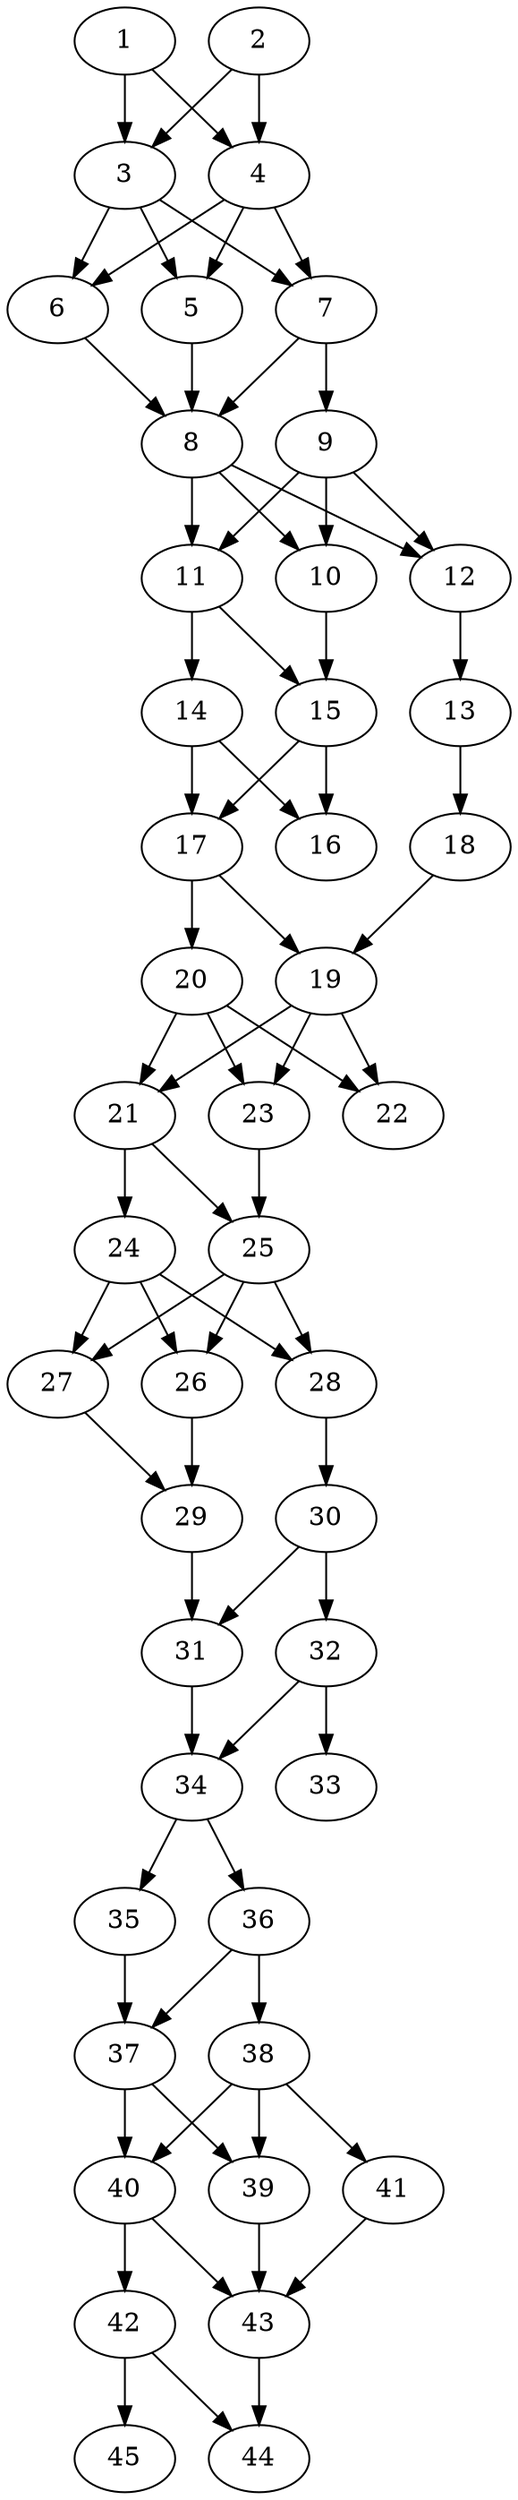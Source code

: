 // DAG automatically generated by daggen at Thu Oct  3 14:07:24 2019
// ./daggen --dot -n 45 --ccr 0.4 --fat 0.3 --regular 0.9 --density 0.9 --mindata 5242880 --maxdata 52428800 
digraph G {
  1 [size="87216640", alpha="0.12", expect_size="34886656"] 
  1 -> 3 [size ="34886656"]
  1 -> 4 [size ="34886656"]
  2 [size="85591040", alpha="0.15", expect_size="34236416"] 
  2 -> 3 [size ="34236416"]
  2 -> 4 [size ="34236416"]
  3 [size="99683840", alpha="0.04", expect_size="39873536"] 
  3 -> 5 [size ="39873536"]
  3 -> 6 [size ="39873536"]
  3 -> 7 [size ="39873536"]
  4 [size="103367680", alpha="0.16", expect_size="41347072"] 
  4 -> 5 [size ="41347072"]
  4 -> 6 [size ="41347072"]
  4 -> 7 [size ="41347072"]
  5 [size="112268800", alpha="0.11", expect_size="44907520"] 
  5 -> 8 [size ="44907520"]
  6 [size="27868160", alpha="0.05", expect_size="11147264"] 
  6 -> 8 [size ="11147264"]
  7 [size="96268800", alpha="0.17", expect_size="38507520"] 
  7 -> 8 [size ="38507520"]
  7 -> 9 [size ="38507520"]
  8 [size="30118400", alpha="0.01", expect_size="12047360"] 
  8 -> 10 [size ="12047360"]
  8 -> 11 [size ="12047360"]
  8 -> 12 [size ="12047360"]
  9 [size="77634560", alpha="0.08", expect_size="31053824"] 
  9 -> 10 [size ="31053824"]
  9 -> 11 [size ="31053824"]
  9 -> 12 [size ="31053824"]
  10 [size="119016960", alpha="0.09", expect_size="47606784"] 
  10 -> 15 [size ="47606784"]
  11 [size="16596480", alpha="0.17", expect_size="6638592"] 
  11 -> 14 [size ="6638592"]
  11 -> 15 [size ="6638592"]
  12 [size="89692160", alpha="0.16", expect_size="35876864"] 
  12 -> 13 [size ="35876864"]
  13 [size="62440960", alpha="0.16", expect_size="24976384"] 
  13 -> 18 [size ="24976384"]
  14 [size="85982720", alpha="0.02", expect_size="34393088"] 
  14 -> 16 [size ="34393088"]
  14 -> 17 [size ="34393088"]
  15 [size="62231040", alpha="0.19", expect_size="24892416"] 
  15 -> 16 [size ="24892416"]
  15 -> 17 [size ="24892416"]
  16 [size="126138880", alpha="0.14", expect_size="50455552"] 
  17 [size="37977600", alpha="0.20", expect_size="15191040"] 
  17 -> 19 [size ="15191040"]
  17 -> 20 [size ="15191040"]
  18 [size="20705280", alpha="0.05", expect_size="8282112"] 
  18 -> 19 [size ="8282112"]
  19 [size="24686080", alpha="0.13", expect_size="9874432"] 
  19 -> 21 [size ="9874432"]
  19 -> 22 [size ="9874432"]
  19 -> 23 [size ="9874432"]
  20 [size="71731200", alpha="0.19", expect_size="28692480"] 
  20 -> 21 [size ="28692480"]
  20 -> 22 [size ="28692480"]
  20 -> 23 [size ="28692480"]
  21 [size="124385280", alpha="0.18", expect_size="49754112"] 
  21 -> 24 [size ="49754112"]
  21 -> 25 [size ="49754112"]
  22 [size="108600320", alpha="0.09", expect_size="43440128"] 
  23 [size="87265280", alpha="0.14", expect_size="34906112"] 
  23 -> 25 [size ="34906112"]
  24 [size="63889920", alpha="0.15", expect_size="25555968"] 
  24 -> 26 [size ="25555968"]
  24 -> 27 [size ="25555968"]
  24 -> 28 [size ="25555968"]
  25 [size="78008320", alpha="0.13", expect_size="31203328"] 
  25 -> 26 [size ="31203328"]
  25 -> 27 [size ="31203328"]
  25 -> 28 [size ="31203328"]
  26 [size="69721600", alpha="0.13", expect_size="27888640"] 
  26 -> 29 [size ="27888640"]
  27 [size="36139520", alpha="0.07", expect_size="14455808"] 
  27 -> 29 [size ="14455808"]
  28 [size="33789440", alpha="0.04", expect_size="13515776"] 
  28 -> 30 [size ="13515776"]
  29 [size="62336000", alpha="0.12", expect_size="24934400"] 
  29 -> 31 [size ="24934400"]
  30 [size="21852160", alpha="0.18", expect_size="8740864"] 
  30 -> 31 [size ="8740864"]
  30 -> 32 [size ="8740864"]
  31 [size="16752640", alpha="0.05", expect_size="6701056"] 
  31 -> 34 [size ="6701056"]
  32 [size="121144320", alpha="0.04", expect_size="48457728"] 
  32 -> 33 [size ="48457728"]
  32 -> 34 [size ="48457728"]
  33 [size="53621760", alpha="0.12", expect_size="21448704"] 
  34 [size="18723840", alpha="0.13", expect_size="7489536"] 
  34 -> 35 [size ="7489536"]
  34 -> 36 [size ="7489536"]
  35 [size="106716160", alpha="0.01", expect_size="42686464"] 
  35 -> 37 [size ="42686464"]
  36 [size="62860800", alpha="0.09", expect_size="25144320"] 
  36 -> 37 [size ="25144320"]
  36 -> 38 [size ="25144320"]
  37 [size="19891200", alpha="0.01", expect_size="7956480"] 
  37 -> 39 [size ="7956480"]
  37 -> 40 [size ="7956480"]
  38 [size="60966400", alpha="0.15", expect_size="24386560"] 
  38 -> 39 [size ="24386560"]
  38 -> 40 [size ="24386560"]
  38 -> 41 [size ="24386560"]
  39 [size="85137920", alpha="0.10", expect_size="34055168"] 
  39 -> 43 [size ="34055168"]
  40 [size="38965760", alpha="0.15", expect_size="15586304"] 
  40 -> 42 [size ="15586304"]
  40 -> 43 [size ="15586304"]
  41 [size="28362240", alpha="0.19", expect_size="11344896"] 
  41 -> 43 [size ="11344896"]
  42 [size="56816640", alpha="0.19", expect_size="22726656"] 
  42 -> 44 [size ="22726656"]
  42 -> 45 [size ="22726656"]
  43 [size="82949120", alpha="0.12", expect_size="33179648"] 
  43 -> 44 [size ="33179648"]
  44 [size="38133760", alpha="0.14", expect_size="15253504"] 
  45 [size="113210880", alpha="0.06", expect_size="45284352"] 
}
